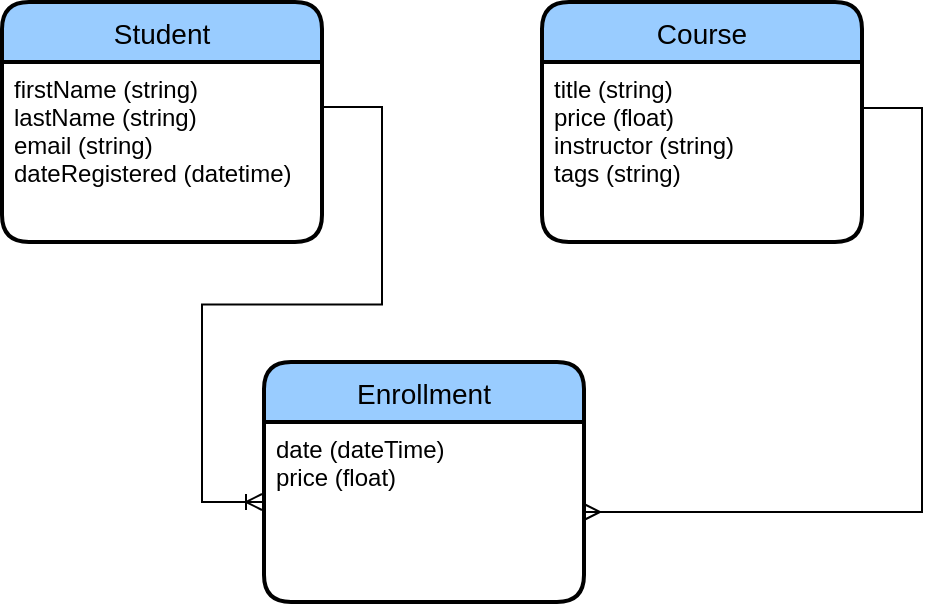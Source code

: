 <mxfile version="20.6.0" type="device"><diagram id="c6PB1z62QmNnMhJ4us-q" name="Page-1"><mxGraphModel dx="466" dy="564" grid="1" gridSize="10" guides="1" tooltips="1" connect="1" arrows="1" fold="1" page="1" pageScale="1" pageWidth="827" pageHeight="1169" math="0" shadow="0"><root><mxCell id="0"/><mxCell id="1" parent="0"/><mxCell id="oYcjRPsszUOLgR9tsFxn-1" value="Student" style="swimlane;childLayout=stackLayout;horizontal=1;startSize=30;horizontalStack=0;rounded=1;fontSize=14;fontStyle=0;strokeWidth=2;resizeParent=0;resizeLast=1;shadow=0;dashed=0;align=center;fillColor=#99CCFF;" vertex="1" parent="1"><mxGeometry x="40" y="80" width="160" height="120" as="geometry"/></mxCell><mxCell id="oYcjRPsszUOLgR9tsFxn-2" value="firstName (string)&#10;lastName (string)&#10;email (string)&#10;dateRegistered (datetime)" style="align=left;strokeColor=none;fillColor=none;spacingLeft=4;fontSize=12;verticalAlign=top;resizable=0;rotatable=0;part=1;" vertex="1" parent="oYcjRPsszUOLgR9tsFxn-1"><mxGeometry y="30" width="160" height="90" as="geometry"/></mxCell><mxCell id="oYcjRPsszUOLgR9tsFxn-5" value="Course" style="swimlane;childLayout=stackLayout;horizontal=1;startSize=30;horizontalStack=0;rounded=1;fontSize=14;fontStyle=0;strokeWidth=2;resizeParent=0;resizeLast=1;shadow=0;dashed=0;align=center;fillColor=#99CCFF;" vertex="1" parent="1"><mxGeometry x="310" y="80" width="160" height="120" as="geometry"/></mxCell><mxCell id="oYcjRPsszUOLgR9tsFxn-6" value="title (string)&#10;price (float)&#10;instructor (string)&#10;tags (string)" style="align=left;strokeColor=none;fillColor=none;spacingLeft=4;fontSize=12;verticalAlign=top;resizable=0;rotatable=0;part=1;" vertex="1" parent="oYcjRPsszUOLgR9tsFxn-5"><mxGeometry y="30" width="160" height="90" as="geometry"/></mxCell><mxCell id="oYcjRPsszUOLgR9tsFxn-9" value="Enrollment" style="swimlane;childLayout=stackLayout;horizontal=1;startSize=30;horizontalStack=0;rounded=1;fontSize=14;fontStyle=0;strokeWidth=2;resizeParent=0;resizeLast=1;shadow=0;dashed=0;align=center;fillColor=#99CCFF;" vertex="1" parent="1"><mxGeometry x="171" y="260" width="160" height="120" as="geometry"/></mxCell><mxCell id="oYcjRPsszUOLgR9tsFxn-10" value="date (dateTime)&#10;price (float)" style="align=left;strokeColor=none;fillColor=none;spacingLeft=4;fontSize=12;verticalAlign=top;resizable=0;rotatable=0;part=1;" vertex="1" parent="oYcjRPsszUOLgR9tsFxn-9"><mxGeometry y="30" width="160" height="90" as="geometry"/></mxCell><mxCell id="oYcjRPsszUOLgR9tsFxn-11" value="" style="edgeStyle=entityRelationEdgeStyle;fontSize=12;html=1;endArrow=ERoneToMany;rounded=0;exitX=1;exitY=0.25;exitDx=0;exitDy=0;" edge="1" parent="1" source="oYcjRPsszUOLgR9tsFxn-2"><mxGeometry width="100" height="100" relative="1" as="geometry"><mxPoint x="120" y="210" as="sourcePoint"/><mxPoint x="170" y="330" as="targetPoint"/></mxGeometry></mxCell><mxCell id="oYcjRPsszUOLgR9tsFxn-12" value="" style="edgeStyle=entityRelationEdgeStyle;fontSize=12;html=1;endArrow=ERmany;rounded=0;entryX=1;entryY=0.5;entryDx=0;entryDy=0;" edge="1" parent="1" target="oYcjRPsszUOLgR9tsFxn-10"><mxGeometry width="100" height="100" relative="1" as="geometry"><mxPoint x="470" y="133" as="sourcePoint"/><mxPoint x="500" y="240" as="targetPoint"/></mxGeometry></mxCell></root></mxGraphModel></diagram></mxfile>